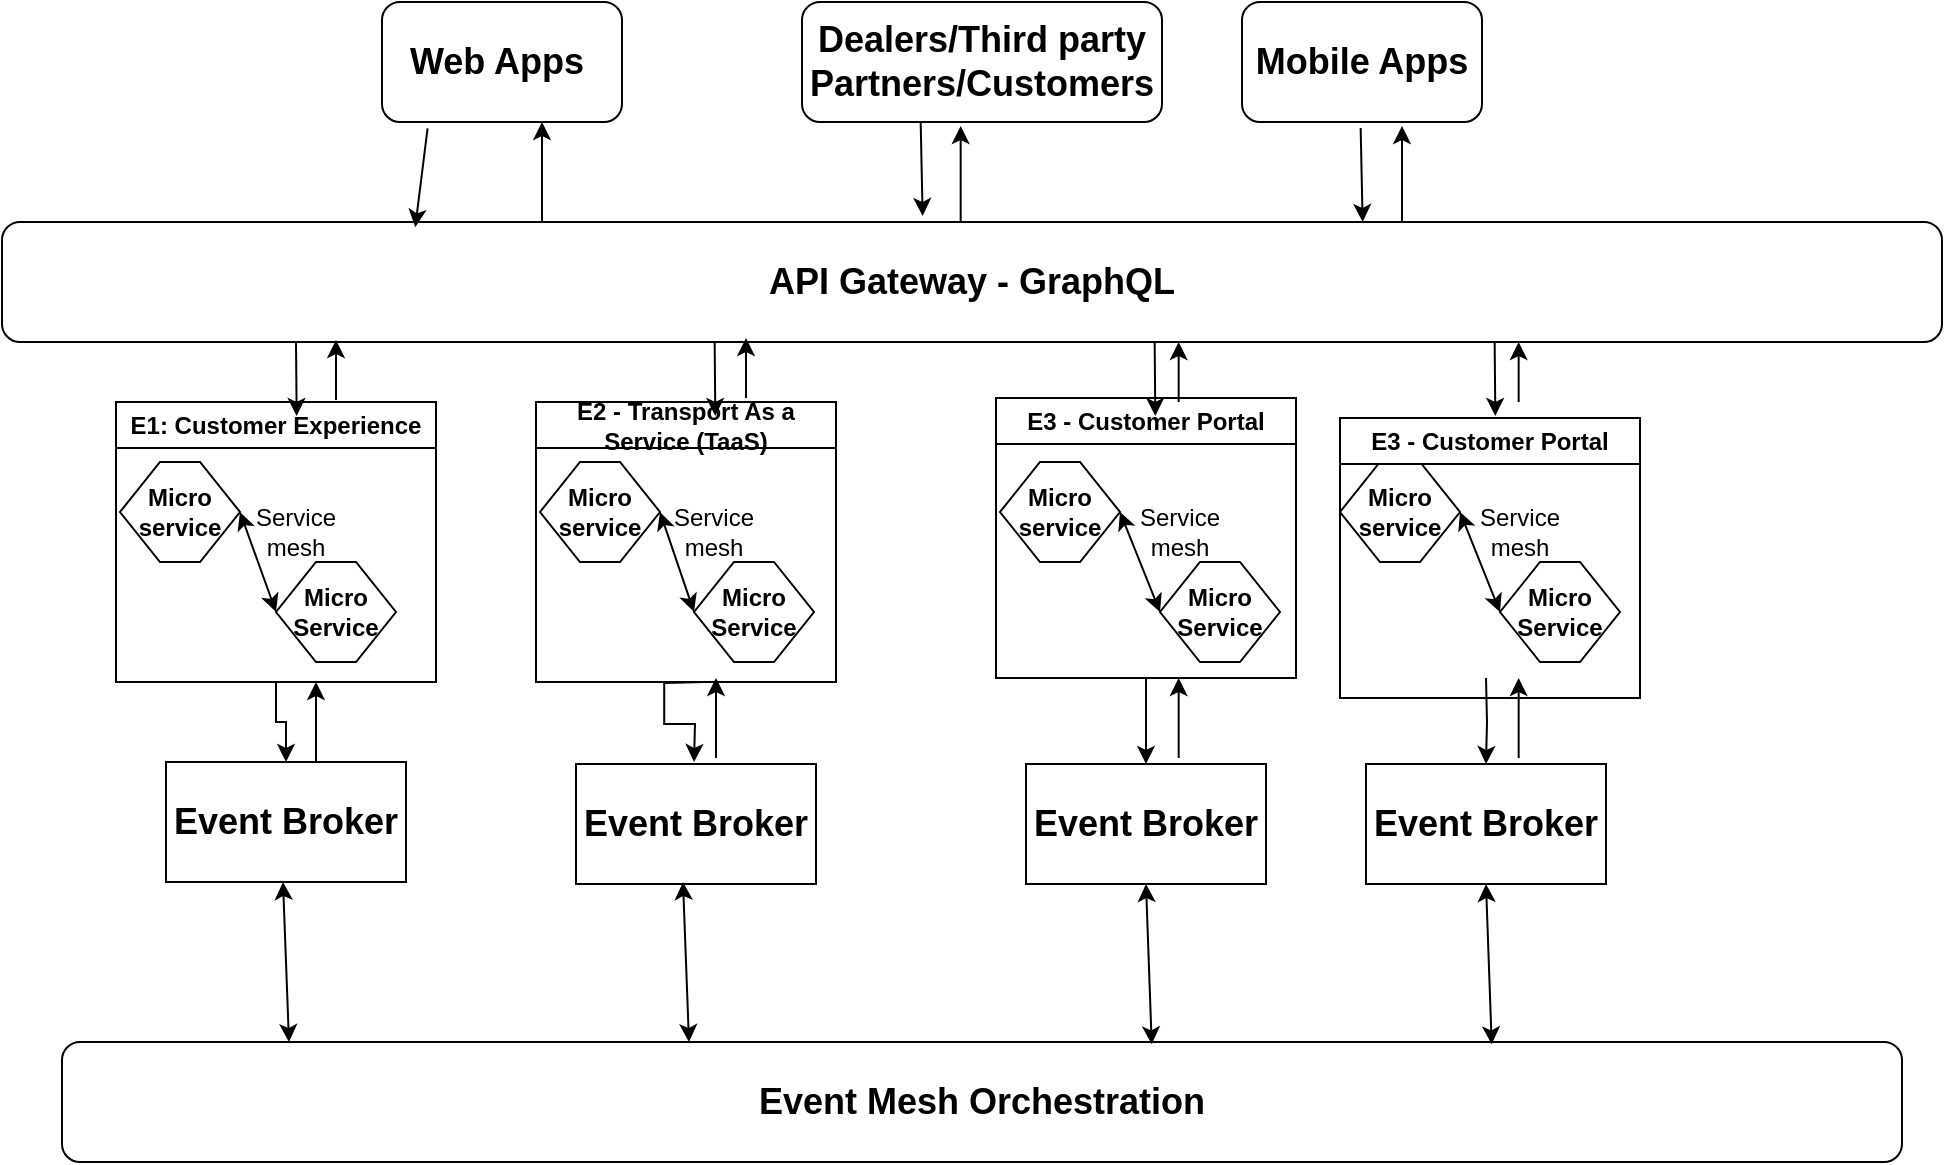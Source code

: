 <mxfile version="22.1.19" type="github">
  <diagram name="Page-1" id="1HI9dfpJcafJoC80jGmo">
    <mxGraphModel dx="2211" dy="543" grid="1" gridSize="10" guides="1" tooltips="1" connect="1" arrows="1" fold="1" page="1" pageScale="1" pageWidth="850" pageHeight="1100" math="0" shadow="0">
      <root>
        <mxCell id="0" />
        <mxCell id="1" parent="0" />
        <mxCell id="b9gszXVMno1NXKM0P90B-1" value="&lt;b&gt;&lt;font style=&quot;font-size: 18px;&quot;&gt;API Gateway - GraphQL&lt;/font&gt;&lt;/b&gt;" style="rounded=1;whiteSpace=wrap;html=1;" vertex="1" parent="1">
          <mxGeometry x="-50" y="170" width="970" height="60" as="geometry" />
        </mxCell>
        <mxCell id="b9gszXVMno1NXKM0P90B-2" value="&lt;b&gt;&lt;font style=&quot;font-size: 18px;&quot;&gt;Web Apps&amp;nbsp;&lt;/font&gt;&lt;/b&gt;" style="rounded=1;whiteSpace=wrap;html=1;" vertex="1" parent="1">
          <mxGeometry x="140" y="60" width="120" height="60" as="geometry" />
        </mxCell>
        <mxCell id="b9gszXVMno1NXKM0P90B-3" value="&lt;font style=&quot;font-size: 18px;&quot;&gt;&lt;b&gt;Dealers/Third party Partners/Customers&lt;/b&gt;&lt;/font&gt;" style="rounded=1;whiteSpace=wrap;html=1;" vertex="1" parent="1">
          <mxGeometry x="350" y="60" width="180" height="60" as="geometry" />
        </mxCell>
        <mxCell id="b9gszXVMno1NXKM0P90B-4" value="&lt;b&gt;&lt;font style=&quot;font-size: 18px;&quot;&gt;Mobile Apps&lt;/font&gt;&lt;/b&gt;" style="rounded=1;whiteSpace=wrap;html=1;" vertex="1" parent="1">
          <mxGeometry x="570" y="60" width="120" height="60" as="geometry" />
        </mxCell>
        <mxCell id="b9gszXVMno1NXKM0P90B-5" value="" style="edgeStyle=orthogonalEdgeStyle;rounded=0;orthogonalLoop=1;jettySize=auto;html=1;" edge="1" parent="1" source="b9gszXVMno1NXKM0P90B-6" target="b9gszXVMno1NXKM0P90B-16">
          <mxGeometry relative="1" as="geometry" />
        </mxCell>
        <mxCell id="b9gszXVMno1NXKM0P90B-6" value="E1: Customer Experience" style="swimlane;whiteSpace=wrap;html=1;" vertex="1" parent="1">
          <mxGeometry x="7" y="260" width="160" height="140" as="geometry" />
        </mxCell>
        <mxCell id="b9gszXVMno1NXKM0P90B-7" value="&lt;b&gt;Micro&lt;br&gt;service&lt;/b&gt;" style="shape=hexagon;perimeter=hexagonPerimeter2;whiteSpace=wrap;html=1;fixedSize=1;" vertex="1" parent="b9gszXVMno1NXKM0P90B-6">
          <mxGeometry x="2" y="30" width="60" height="50" as="geometry" />
        </mxCell>
        <mxCell id="b9gszXVMno1NXKM0P90B-8" value="&lt;b&gt;Micro&lt;br&gt;Service&lt;/b&gt;" style="shape=hexagon;perimeter=hexagonPerimeter2;whiteSpace=wrap;html=1;fixedSize=1;" vertex="1" parent="b9gszXVMno1NXKM0P90B-6">
          <mxGeometry x="80" y="80" width="60" height="50" as="geometry" />
        </mxCell>
        <mxCell id="b9gszXVMno1NXKM0P90B-9" value="" style="endArrow=classic;startArrow=classic;html=1;rounded=0;exitX=1;exitY=0.5;exitDx=0;exitDy=0;entryX=0;entryY=0.5;entryDx=0;entryDy=0;" edge="1" parent="b9gszXVMno1NXKM0P90B-6" source="b9gszXVMno1NXKM0P90B-7" target="b9gszXVMno1NXKM0P90B-8">
          <mxGeometry width="50" height="50" relative="1" as="geometry">
            <mxPoint x="70" y="50" as="sourcePoint" />
            <mxPoint x="80" y="90" as="targetPoint" />
          </mxGeometry>
        </mxCell>
        <mxCell id="b9gszXVMno1NXKM0P90B-10" value="Service mesh" style="text;html=1;strokeColor=none;fillColor=none;align=center;verticalAlign=middle;whiteSpace=wrap;rounded=0;" vertex="1" parent="b9gszXVMno1NXKM0P90B-6">
          <mxGeometry x="60" y="50" width="60" height="30" as="geometry" />
        </mxCell>
        <mxCell id="b9gszXVMno1NXKM0P90B-11" value="" style="edgeStyle=orthogonalEdgeStyle;rounded=0;orthogonalLoop=1;jettySize=auto;html=1;" edge="1" parent="1">
          <mxGeometry relative="1" as="geometry">
            <mxPoint x="301.067" y="400" as="sourcePoint" />
            <mxPoint x="296" y="440" as="targetPoint" />
          </mxGeometry>
        </mxCell>
        <mxCell id="b9gszXVMno1NXKM0P90B-12" value="E2 - Transport As a Service (TaaS)" style="swimlane;whiteSpace=wrap;html=1;" vertex="1" parent="1">
          <mxGeometry x="217" y="260" width="150" height="140" as="geometry" />
        </mxCell>
        <mxCell id="b9gszXVMno1NXKM0P90B-13" value="" style="edgeStyle=orthogonalEdgeStyle;rounded=0;orthogonalLoop=1;jettySize=auto;html=1;" edge="1" parent="1" source="b9gszXVMno1NXKM0P90B-14" target="b9gszXVMno1NXKM0P90B-18">
          <mxGeometry relative="1" as="geometry" />
        </mxCell>
        <mxCell id="b9gszXVMno1NXKM0P90B-14" value="E3 - Customer Portal" style="swimlane;whiteSpace=wrap;html=1;" vertex="1" parent="1">
          <mxGeometry x="447" y="258" width="150" height="140" as="geometry" />
        </mxCell>
        <mxCell id="b9gszXVMno1NXKM0P90B-15" value="&lt;b&gt;&lt;font style=&quot;font-size: 18px;&quot;&gt;Event Mesh Orchestration&lt;/font&gt;&lt;/b&gt;" style="rounded=1;whiteSpace=wrap;html=1;" vertex="1" parent="1">
          <mxGeometry x="-20" y="580" width="920" height="60" as="geometry" />
        </mxCell>
        <mxCell id="b9gszXVMno1NXKM0P90B-16" value="&lt;b&gt;&lt;font style=&quot;font-size: 18px;&quot;&gt;Event Broker&lt;/font&gt;&lt;/b&gt;" style="rounded=0;whiteSpace=wrap;html=1;" vertex="1" parent="1">
          <mxGeometry x="32" y="440" width="120" height="60" as="geometry" />
        </mxCell>
        <mxCell id="b9gszXVMno1NXKM0P90B-17" value="&lt;b&gt;&lt;font style=&quot;font-size: 18px;&quot;&gt;Event Broker&lt;/font&gt;&lt;/b&gt;" style="rounded=0;whiteSpace=wrap;html=1;" vertex="1" parent="1">
          <mxGeometry x="237" y="441" width="120" height="60" as="geometry" />
        </mxCell>
        <mxCell id="b9gszXVMno1NXKM0P90B-18" value="&lt;b&gt;&lt;font style=&quot;font-size: 18px;&quot;&gt;Event Broker&lt;/font&gt;&lt;/b&gt;" style="rounded=0;whiteSpace=wrap;html=1;" vertex="1" parent="1">
          <mxGeometry x="462" y="441" width="120" height="60" as="geometry" />
        </mxCell>
        <mxCell id="b9gszXVMno1NXKM0P90B-19" value="" style="endArrow=classic;html=1;rounded=0;exitX=0.19;exitY=1.054;exitDx=0;exitDy=0;entryX=0.213;entryY=0.043;entryDx=0;entryDy=0;entryPerimeter=0;exitPerimeter=0;" edge="1" parent="1" source="b9gszXVMno1NXKM0P90B-2" target="b9gszXVMno1NXKM0P90B-1">
          <mxGeometry width="50" height="50" relative="1" as="geometry">
            <mxPoint x="251.99" y="130" as="sourcePoint" />
            <mxPoint x="170" y="180.78" as="targetPoint" />
          </mxGeometry>
        </mxCell>
        <mxCell id="b9gszXVMno1NXKM0P90B-20" value="" style="endArrow=classic;html=1;rounded=0;exitX=0.5;exitY=1;exitDx=0;exitDy=0;entryX=0.138;entryY=-0.043;entryDx=0;entryDy=0;entryPerimeter=0;" edge="1" parent="1">
          <mxGeometry width="50" height="50" relative="1" as="geometry">
            <mxPoint x="409.33" y="120" as="sourcePoint" />
            <mxPoint x="410.33" y="167" as="targetPoint" />
          </mxGeometry>
        </mxCell>
        <mxCell id="b9gszXVMno1NXKM0P90B-21" value="" style="endArrow=classic;html=1;rounded=0;exitX=0.5;exitY=1;exitDx=0;exitDy=0;entryX=0.138;entryY=-0.043;entryDx=0;entryDy=0;entryPerimeter=0;" edge="1" parent="1">
          <mxGeometry width="50" height="50" relative="1" as="geometry">
            <mxPoint x="629.33" y="123" as="sourcePoint" />
            <mxPoint x="630.33" y="170" as="targetPoint" />
          </mxGeometry>
        </mxCell>
        <mxCell id="b9gszXVMno1NXKM0P90B-22" value="" style="endArrow=classic;html=1;rounded=0;entryX=0.138;entryY=-0.043;entryDx=0;entryDy=0;entryPerimeter=0;" edge="1" parent="1">
          <mxGeometry width="50" height="50" relative="1" as="geometry">
            <mxPoint x="97" y="230" as="sourcePoint" />
            <mxPoint x="97.33" y="267" as="targetPoint" />
          </mxGeometry>
        </mxCell>
        <mxCell id="b9gszXVMno1NXKM0P90B-23" value="" style="endArrow=classic;html=1;rounded=0;entryX=0.138;entryY=-0.043;entryDx=0;entryDy=0;entryPerimeter=0;" edge="1" parent="1">
          <mxGeometry width="50" height="50" relative="1" as="geometry">
            <mxPoint x="306.33" y="230" as="sourcePoint" />
            <mxPoint x="306.66" y="267" as="targetPoint" />
          </mxGeometry>
        </mxCell>
        <mxCell id="b9gszXVMno1NXKM0P90B-24" value="" style="endArrow=classic;html=1;rounded=0;entryX=0.138;entryY=-0.043;entryDx=0;entryDy=0;entryPerimeter=0;" edge="1" parent="1">
          <mxGeometry width="50" height="50" relative="1" as="geometry">
            <mxPoint x="526.33" y="230" as="sourcePoint" />
            <mxPoint x="526.66" y="267" as="targetPoint" />
          </mxGeometry>
        </mxCell>
        <mxCell id="b9gszXVMno1NXKM0P90B-25" value="" style="endArrow=classic;html=1;rounded=0;entryX=0.178;entryY=-0.016;entryDx=0;entryDy=0;entryPerimeter=0;" edge="1" parent="1">
          <mxGeometry width="50" height="50" relative="1" as="geometry">
            <mxPoint x="220" y="170" as="sourcePoint" />
            <mxPoint x="220" y="120" as="targetPoint" />
          </mxGeometry>
        </mxCell>
        <mxCell id="b9gszXVMno1NXKM0P90B-26" value="" style="endArrow=classic;html=1;rounded=0;entryX=0.178;entryY=-0.016;entryDx=0;entryDy=0;entryPerimeter=0;exitX=0.17;exitY=-0.03;exitDx=0;exitDy=0;exitPerimeter=0;" edge="1" parent="1">
          <mxGeometry width="50" height="50" relative="1" as="geometry">
            <mxPoint x="429.33" y="170" as="sourcePoint" />
            <mxPoint x="429.33" y="122" as="targetPoint" />
          </mxGeometry>
        </mxCell>
        <mxCell id="b9gszXVMno1NXKM0P90B-27" value="" style="endArrow=classic;html=1;rounded=0;entryX=0.178;entryY=-0.016;entryDx=0;entryDy=0;entryPerimeter=0;exitX=0.17;exitY=-0.03;exitDx=0;exitDy=0;exitPerimeter=0;" edge="1" parent="1">
          <mxGeometry width="50" height="50" relative="1" as="geometry">
            <mxPoint x="650" y="170" as="sourcePoint" />
            <mxPoint x="650" y="122" as="targetPoint" />
          </mxGeometry>
        </mxCell>
        <mxCell id="b9gszXVMno1NXKM0P90B-28" value="&lt;b&gt;Micro&lt;br&gt;service&lt;/b&gt;" style="shape=hexagon;perimeter=hexagonPerimeter2;whiteSpace=wrap;html=1;fixedSize=1;" vertex="1" parent="1">
          <mxGeometry x="219" y="290" width="60" height="50" as="geometry" />
        </mxCell>
        <mxCell id="b9gszXVMno1NXKM0P90B-29" value="&lt;b&gt;Micro&lt;br&gt;Service&lt;/b&gt;" style="shape=hexagon;perimeter=hexagonPerimeter2;whiteSpace=wrap;html=1;fixedSize=1;" vertex="1" parent="1">
          <mxGeometry x="296" y="340" width="60" height="50" as="geometry" />
        </mxCell>
        <mxCell id="b9gszXVMno1NXKM0P90B-30" value="" style="endArrow=classic;startArrow=classic;html=1;rounded=0;exitX=1;exitY=0.5;exitDx=0;exitDy=0;entryX=0;entryY=0.5;entryDx=0;entryDy=0;" edge="1" parent="1" source="b9gszXVMno1NXKM0P90B-28" target="b9gszXVMno1NXKM0P90B-29">
          <mxGeometry width="50" height="50" relative="1" as="geometry">
            <mxPoint x="286" y="310" as="sourcePoint" />
            <mxPoint x="296" y="350" as="targetPoint" />
          </mxGeometry>
        </mxCell>
        <mxCell id="b9gszXVMno1NXKM0P90B-31" value="Service mesh" style="text;html=1;strokeColor=none;fillColor=none;align=center;verticalAlign=middle;whiteSpace=wrap;rounded=0;" vertex="1" parent="1">
          <mxGeometry x="276" y="310" width="60" height="30" as="geometry" />
        </mxCell>
        <mxCell id="b9gszXVMno1NXKM0P90B-32" value="&lt;b&gt;Micro&lt;br&gt;service&lt;/b&gt;" style="shape=hexagon;perimeter=hexagonPerimeter2;whiteSpace=wrap;html=1;fixedSize=1;" vertex="1" parent="1">
          <mxGeometry x="449" y="290" width="60" height="50" as="geometry" />
        </mxCell>
        <mxCell id="b9gszXVMno1NXKM0P90B-33" value="&lt;b&gt;Micro&lt;br&gt;Service&lt;/b&gt;" style="shape=hexagon;perimeter=hexagonPerimeter2;whiteSpace=wrap;html=1;fixedSize=1;" vertex="1" parent="1">
          <mxGeometry x="529" y="340" width="60" height="50" as="geometry" />
        </mxCell>
        <mxCell id="b9gszXVMno1NXKM0P90B-34" value="" style="endArrow=classic;startArrow=classic;html=1;rounded=0;exitX=1;exitY=0.5;exitDx=0;exitDy=0;entryX=0;entryY=0.5;entryDx=0;entryDy=0;" edge="1" parent="1" source="b9gszXVMno1NXKM0P90B-32" target="b9gszXVMno1NXKM0P90B-33">
          <mxGeometry width="50" height="50" relative="1" as="geometry">
            <mxPoint x="519" y="310" as="sourcePoint" />
            <mxPoint x="529" y="350" as="targetPoint" />
          </mxGeometry>
        </mxCell>
        <mxCell id="b9gszXVMno1NXKM0P90B-35" value="Service mesh" style="text;html=1;strokeColor=none;fillColor=none;align=center;verticalAlign=middle;whiteSpace=wrap;rounded=0;" vertex="1" parent="1">
          <mxGeometry x="509" y="310" width="60" height="30" as="geometry" />
        </mxCell>
        <mxCell id="b9gszXVMno1NXKM0P90B-36" value="" style="endArrow=classic;startArrow=classic;html=1;rounded=0;entryX=0.5;entryY=1;entryDx=0;entryDy=0;exitX=0.803;exitY=0.019;exitDx=0;exitDy=0;exitPerimeter=0;" edge="1" parent="1" target="b9gszXVMno1NXKM0P90B-18">
          <mxGeometry width="50" height="50" relative="1" as="geometry">
            <mxPoint x="524.86" y="581.14" as="sourcePoint" />
            <mxPoint x="377" y="420" as="targetPoint" />
          </mxGeometry>
        </mxCell>
        <mxCell id="b9gszXVMno1NXKM0P90B-37" value="" style="endArrow=classic;startArrow=classic;html=1;rounded=0;entryX=0.5;entryY=1;entryDx=0;entryDy=0;exitX=0.803;exitY=0.019;exitDx=0;exitDy=0;exitPerimeter=0;" edge="1" parent="1">
          <mxGeometry width="50" height="50" relative="1" as="geometry">
            <mxPoint x="293.5" y="580" as="sourcePoint" />
            <mxPoint x="290.5" y="500" as="targetPoint" />
          </mxGeometry>
        </mxCell>
        <mxCell id="b9gszXVMno1NXKM0P90B-38" value="" style="endArrow=classic;startArrow=classic;html=1;rounded=0;entryX=0.5;entryY=1;entryDx=0;entryDy=0;exitX=0.803;exitY=0.019;exitDx=0;exitDy=0;exitPerimeter=0;" edge="1" parent="1">
          <mxGeometry width="50" height="50" relative="1" as="geometry">
            <mxPoint x="93.5" y="580" as="sourcePoint" />
            <mxPoint x="90.5" y="500" as="targetPoint" />
          </mxGeometry>
        </mxCell>
        <mxCell id="b9gszXVMno1NXKM0P90B-39" value="" style="endArrow=classic;html=1;rounded=0;entryX=0.178;entryY=-0.016;entryDx=0;entryDy=0;entryPerimeter=0;" edge="1" parent="1">
          <mxGeometry width="50" height="50" relative="1" as="geometry">
            <mxPoint x="117" y="259" as="sourcePoint" />
            <mxPoint x="117" y="229" as="targetPoint" />
          </mxGeometry>
        </mxCell>
        <mxCell id="b9gszXVMno1NXKM0P90B-40" value="" style="endArrow=classic;html=1;rounded=0;entryX=0.178;entryY=-0.016;entryDx=0;entryDy=0;entryPerimeter=0;" edge="1" parent="1">
          <mxGeometry width="50" height="50" relative="1" as="geometry">
            <mxPoint x="322" y="258" as="sourcePoint" />
            <mxPoint x="322" y="228" as="targetPoint" />
          </mxGeometry>
        </mxCell>
        <mxCell id="b9gszXVMno1NXKM0P90B-41" value="" style="endArrow=classic;html=1;rounded=0;entryX=0.178;entryY=-0.016;entryDx=0;entryDy=0;entryPerimeter=0;" edge="1" parent="1">
          <mxGeometry width="50" height="50" relative="1" as="geometry">
            <mxPoint x="538.33" y="260" as="sourcePoint" />
            <mxPoint x="538.33" y="230" as="targetPoint" />
          </mxGeometry>
        </mxCell>
        <mxCell id="b9gszXVMno1NXKM0P90B-42" value="" style="endArrow=classic;html=1;rounded=0;" edge="1" parent="1">
          <mxGeometry width="50" height="50" relative="1" as="geometry">
            <mxPoint x="107" y="440" as="sourcePoint" />
            <mxPoint x="107" y="400" as="targetPoint" />
          </mxGeometry>
        </mxCell>
        <mxCell id="b9gszXVMno1NXKM0P90B-43" value="" style="endArrow=classic;html=1;rounded=0;" edge="1" parent="1">
          <mxGeometry width="50" height="50" relative="1" as="geometry">
            <mxPoint x="307" y="438" as="sourcePoint" />
            <mxPoint x="307" y="398" as="targetPoint" />
          </mxGeometry>
        </mxCell>
        <mxCell id="b9gszXVMno1NXKM0P90B-44" value="" style="endArrow=classic;html=1;rounded=0;" edge="1" parent="1">
          <mxGeometry width="50" height="50" relative="1" as="geometry">
            <mxPoint x="538.33" y="438" as="sourcePoint" />
            <mxPoint x="538.33" y="398" as="targetPoint" />
          </mxGeometry>
        </mxCell>
        <mxCell id="b9gszXVMno1NXKM0P90B-58" value="" style="edgeStyle=orthogonalEdgeStyle;rounded=0;orthogonalLoop=1;jettySize=auto;html=1;" edge="1" parent="1" target="b9gszXVMno1NXKM0P90B-59">
          <mxGeometry relative="1" as="geometry">
            <mxPoint x="692" y="398" as="sourcePoint" />
          </mxGeometry>
        </mxCell>
        <mxCell id="b9gszXVMno1NXKM0P90B-59" value="&lt;b&gt;&lt;font style=&quot;font-size: 18px;&quot;&gt;Event Broker&lt;/font&gt;&lt;/b&gt;" style="rounded=0;whiteSpace=wrap;html=1;" vertex="1" parent="1">
          <mxGeometry x="632" y="441" width="120" height="60" as="geometry" />
        </mxCell>
        <mxCell id="b9gszXVMno1NXKM0P90B-60" value="" style="endArrow=classic;html=1;rounded=0;entryX=0.138;entryY=-0.043;entryDx=0;entryDy=0;entryPerimeter=0;" edge="1" parent="1">
          <mxGeometry width="50" height="50" relative="1" as="geometry">
            <mxPoint x="696.33" y="230" as="sourcePoint" />
            <mxPoint x="696.66" y="267" as="targetPoint" />
          </mxGeometry>
        </mxCell>
        <mxCell id="b9gszXVMno1NXKM0P90B-61" value="&lt;b&gt;Micro&lt;br&gt;service&lt;/b&gt;" style="shape=hexagon;perimeter=hexagonPerimeter2;whiteSpace=wrap;html=1;fixedSize=1;" vertex="1" parent="1">
          <mxGeometry x="619" y="290" width="60" height="50" as="geometry" />
        </mxCell>
        <mxCell id="b9gszXVMno1NXKM0P90B-62" value="&lt;b&gt;Micro&lt;br&gt;Service&lt;/b&gt;" style="shape=hexagon;perimeter=hexagonPerimeter2;whiteSpace=wrap;html=1;fixedSize=1;" vertex="1" parent="1">
          <mxGeometry x="699" y="340" width="60" height="50" as="geometry" />
        </mxCell>
        <mxCell id="b9gszXVMno1NXKM0P90B-63" value="" style="endArrow=classic;startArrow=classic;html=1;rounded=0;exitX=1;exitY=0.5;exitDx=0;exitDy=0;entryX=0;entryY=0.5;entryDx=0;entryDy=0;" edge="1" parent="1" source="b9gszXVMno1NXKM0P90B-61" target="b9gszXVMno1NXKM0P90B-62">
          <mxGeometry width="50" height="50" relative="1" as="geometry">
            <mxPoint x="689" y="310" as="sourcePoint" />
            <mxPoint x="699" y="350" as="targetPoint" />
          </mxGeometry>
        </mxCell>
        <mxCell id="b9gszXVMno1NXKM0P90B-64" value="Service mesh" style="text;html=1;strokeColor=none;fillColor=none;align=center;verticalAlign=middle;whiteSpace=wrap;rounded=0;" vertex="1" parent="1">
          <mxGeometry x="679" y="310" width="60" height="30" as="geometry" />
        </mxCell>
        <mxCell id="b9gszXVMno1NXKM0P90B-65" value="" style="endArrow=classic;startArrow=classic;html=1;rounded=0;entryX=0.5;entryY=1;entryDx=0;entryDy=0;exitX=0.803;exitY=0.019;exitDx=0;exitDy=0;exitPerimeter=0;" edge="1" parent="1" target="b9gszXVMno1NXKM0P90B-59">
          <mxGeometry width="50" height="50" relative="1" as="geometry">
            <mxPoint x="694.86" y="581.14" as="sourcePoint" />
            <mxPoint x="547" y="420" as="targetPoint" />
          </mxGeometry>
        </mxCell>
        <mxCell id="b9gszXVMno1NXKM0P90B-66" value="" style="endArrow=classic;html=1;rounded=0;entryX=0.178;entryY=-0.016;entryDx=0;entryDy=0;entryPerimeter=0;" edge="1" parent="1">
          <mxGeometry width="50" height="50" relative="1" as="geometry">
            <mxPoint x="708.33" y="260" as="sourcePoint" />
            <mxPoint x="708.33" y="230" as="targetPoint" />
          </mxGeometry>
        </mxCell>
        <mxCell id="b9gszXVMno1NXKM0P90B-67" value="" style="endArrow=classic;html=1;rounded=0;" edge="1" parent="1">
          <mxGeometry width="50" height="50" relative="1" as="geometry">
            <mxPoint x="708.33" y="438" as="sourcePoint" />
            <mxPoint x="708.33" y="398" as="targetPoint" />
          </mxGeometry>
        </mxCell>
        <mxCell id="b9gszXVMno1NXKM0P90B-68" value="E3 - Customer Portal" style="swimlane;whiteSpace=wrap;html=1;" vertex="1" parent="1">
          <mxGeometry x="619" y="268" width="150" height="140" as="geometry" />
        </mxCell>
      </root>
    </mxGraphModel>
  </diagram>
</mxfile>
